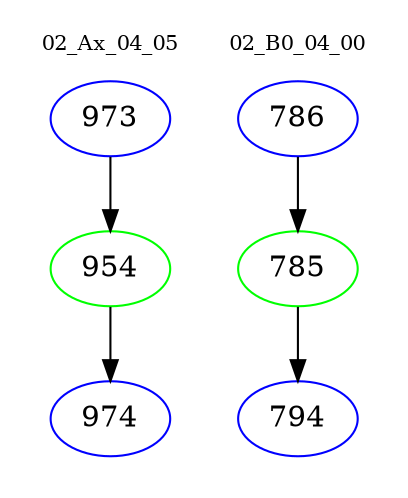 digraph{
subgraph cluster_0 {
color = white
label = "02_Ax_04_05";
fontsize=10;
T0_973 [label="973", color="blue"]
T0_973 -> T0_954 [color="black"]
T0_954 [label="954", color="green"]
T0_954 -> T0_974 [color="black"]
T0_974 [label="974", color="blue"]
}
subgraph cluster_1 {
color = white
label = "02_B0_04_00";
fontsize=10;
T1_786 [label="786", color="blue"]
T1_786 -> T1_785 [color="black"]
T1_785 [label="785", color="green"]
T1_785 -> T1_794 [color="black"]
T1_794 [label="794", color="blue"]
}
}
